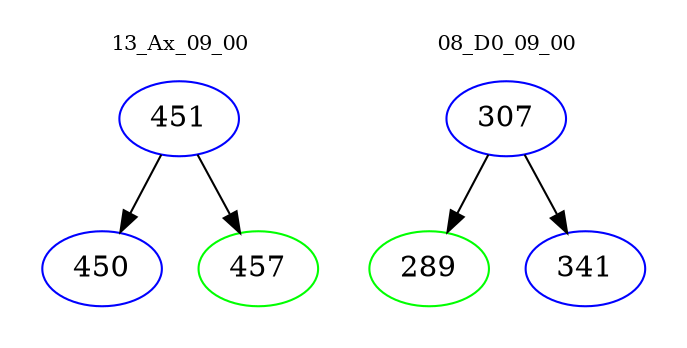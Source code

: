 digraph{
subgraph cluster_0 {
color = white
label = "13_Ax_09_00";
fontsize=10;
T0_451 [label="451", color="blue"]
T0_451 -> T0_450 [color="black"]
T0_450 [label="450", color="blue"]
T0_451 -> T0_457 [color="black"]
T0_457 [label="457", color="green"]
}
subgraph cluster_1 {
color = white
label = "08_D0_09_00";
fontsize=10;
T1_307 [label="307", color="blue"]
T1_307 -> T1_289 [color="black"]
T1_289 [label="289", color="green"]
T1_307 -> T1_341 [color="black"]
T1_341 [label="341", color="blue"]
}
}
